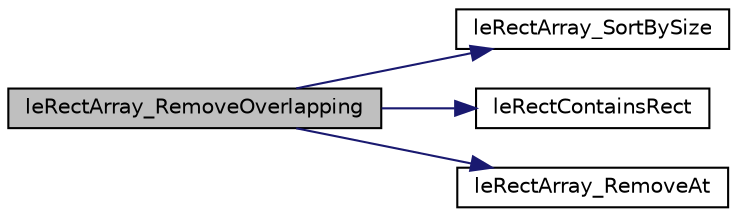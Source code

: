 digraph "leRectArray_RemoveOverlapping"
{
 // INTERACTIVE_SVG=YES
  edge [fontname="Helvetica",fontsize="10",labelfontname="Helvetica",labelfontsize="10"];
  node [fontname="Helvetica",fontsize="10",shape=record];
  rankdir="LR";
  Node41 [label="leRectArray_RemoveOverlapping",height=0.2,width=0.4,color="black", fillcolor="grey75", style="filled", fontcolor="black"];
  Node41 -> Node42 [color="midnightblue",fontsize="10",style="solid",fontname="Helvetica"];
  Node42 [label="leRectArray_SortBySize",height=0.2,width=0.4,color="black", fillcolor="white", style="filled",URL="$legato__rectarray_8h.html#ae1bba86d34a01c7edbea310d2382e984",tooltip="Sorts a given array. "];
  Node41 -> Node43 [color="midnightblue",fontsize="10",style="solid",fontname="Helvetica"];
  Node43 [label="leRectContainsRect",height=0.2,width=0.4,color="black", fillcolor="white", style="filled",URL="$legato__rect_8h.html#ab6d15071824a10441f7d84399b20c275",tooltip="Determines if a rectangle is completely inside another rectangle. "];
  Node41 -> Node44 [color="midnightblue",fontsize="10",style="solid",fontname="Helvetica"];
  Node44 [label="leRectArray_RemoveAt",height=0.2,width=0.4,color="black", fillcolor="white", style="filled",URL="$legato__rectarray_8h.html#a287bc59cdd942e1a184de2517078f3f2",tooltip="Removes a rectangle from the array at an index. "];
}
